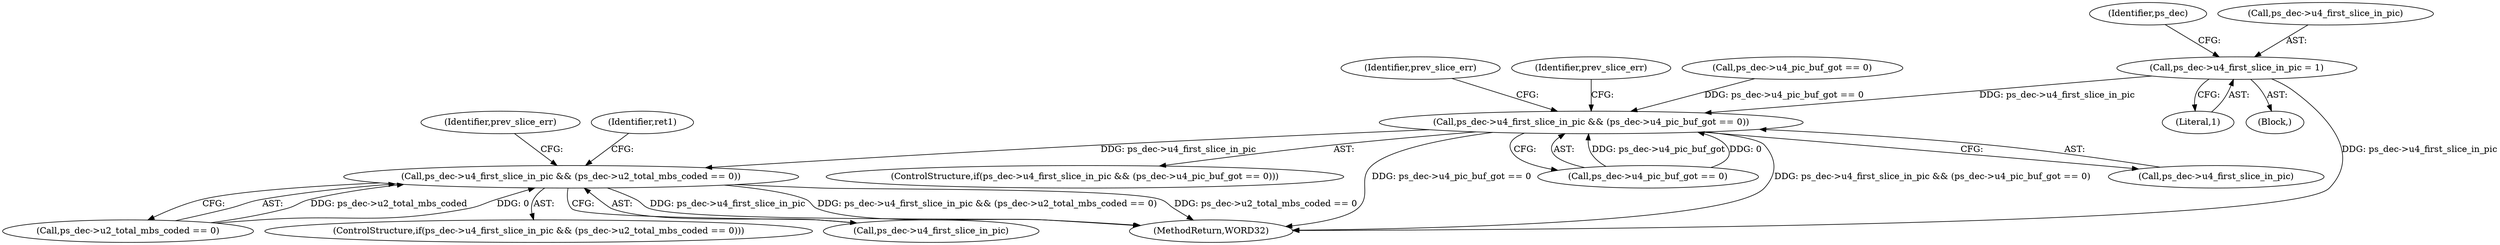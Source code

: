 digraph "0_Android_e86d3cfd2bc28dac421092106751e5638d54a848@pointer" {
"1000950" [label="(Call,ps_dec->u4_first_slice_in_pic = 1)"];
"1001553" [label="(Call,ps_dec->u4_first_slice_in_pic && (ps_dec->u4_pic_buf_got == 0))"];
"1001570" [label="(Call,ps_dec->u4_first_slice_in_pic && (ps_dec->u2_total_mbs_coded == 0))"];
"1000950" [label="(Call,ps_dec->u4_first_slice_in_pic = 1)"];
"1001563" [label="(Identifier,prev_slice_err)"];
"1000957" [label="(Identifier,ps_dec)"];
"1001580" [label="(Identifier,prev_slice_err)"];
"1000157" [label="(Block,)"];
"1001554" [label="(Call,ps_dec->u4_first_slice_in_pic)"];
"1001552" [label="(ControlStructure,if(ps_dec->u4_first_slice_in_pic && (ps_dec->u4_pic_buf_got == 0)))"];
"1001553" [label="(Call,ps_dec->u4_first_slice_in_pic && (ps_dec->u4_pic_buf_got == 0))"];
"1001557" [label="(Call,ps_dec->u4_pic_buf_got == 0)"];
"1001570" [label="(Call,ps_dec->u4_first_slice_in_pic && (ps_dec->u2_total_mbs_coded == 0))"];
"1001583" [label="(Identifier,ret1)"];
"1000951" [label="(Call,ps_dec->u4_first_slice_in_pic)"];
"1001571" [label="(Call,ps_dec->u4_first_slice_in_pic)"];
"1002270" [label="(MethodReturn,WORD32)"];
"1001574" [label="(Call,ps_dec->u2_total_mbs_coded == 0)"];
"1001567" [label="(Identifier,prev_slice_err)"];
"1001271" [label="(Call,ps_dec->u4_pic_buf_got == 0)"];
"1001569" [label="(ControlStructure,if(ps_dec->u4_first_slice_in_pic && (ps_dec->u2_total_mbs_coded == 0)))"];
"1000954" [label="(Literal,1)"];
"1000950" -> "1000157"  [label="AST: "];
"1000950" -> "1000954"  [label="CFG: "];
"1000951" -> "1000950"  [label="AST: "];
"1000954" -> "1000950"  [label="AST: "];
"1000957" -> "1000950"  [label="CFG: "];
"1000950" -> "1002270"  [label="DDG: ps_dec->u4_first_slice_in_pic"];
"1000950" -> "1001553"  [label="DDG: ps_dec->u4_first_slice_in_pic"];
"1001553" -> "1001552"  [label="AST: "];
"1001553" -> "1001554"  [label="CFG: "];
"1001553" -> "1001557"  [label="CFG: "];
"1001554" -> "1001553"  [label="AST: "];
"1001557" -> "1001553"  [label="AST: "];
"1001563" -> "1001553"  [label="CFG: "];
"1001567" -> "1001553"  [label="CFG: "];
"1001553" -> "1002270"  [label="DDG: ps_dec->u4_pic_buf_got == 0"];
"1001553" -> "1002270"  [label="DDG: ps_dec->u4_first_slice_in_pic && (ps_dec->u4_pic_buf_got == 0)"];
"1001557" -> "1001553"  [label="DDG: ps_dec->u4_pic_buf_got"];
"1001557" -> "1001553"  [label="DDG: 0"];
"1001271" -> "1001553"  [label="DDG: ps_dec->u4_pic_buf_got == 0"];
"1001553" -> "1001570"  [label="DDG: ps_dec->u4_first_slice_in_pic"];
"1001570" -> "1001569"  [label="AST: "];
"1001570" -> "1001571"  [label="CFG: "];
"1001570" -> "1001574"  [label="CFG: "];
"1001571" -> "1001570"  [label="AST: "];
"1001574" -> "1001570"  [label="AST: "];
"1001580" -> "1001570"  [label="CFG: "];
"1001583" -> "1001570"  [label="CFG: "];
"1001570" -> "1002270"  [label="DDG: ps_dec->u2_total_mbs_coded == 0"];
"1001570" -> "1002270"  [label="DDG: ps_dec->u4_first_slice_in_pic"];
"1001570" -> "1002270"  [label="DDG: ps_dec->u4_first_slice_in_pic && (ps_dec->u2_total_mbs_coded == 0)"];
"1001574" -> "1001570"  [label="DDG: ps_dec->u2_total_mbs_coded"];
"1001574" -> "1001570"  [label="DDG: 0"];
}
